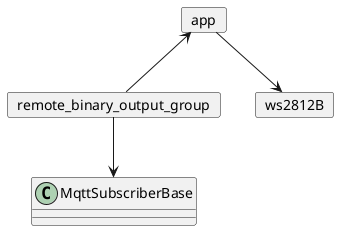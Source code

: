 @startuml
allowmixing

card app
card remote_binary_output_group
card ws2812B


app <-- remote_binary_output_group

remote_binary_output_group --> MqttSubscriberBase
app --> ws2812B




@enduml